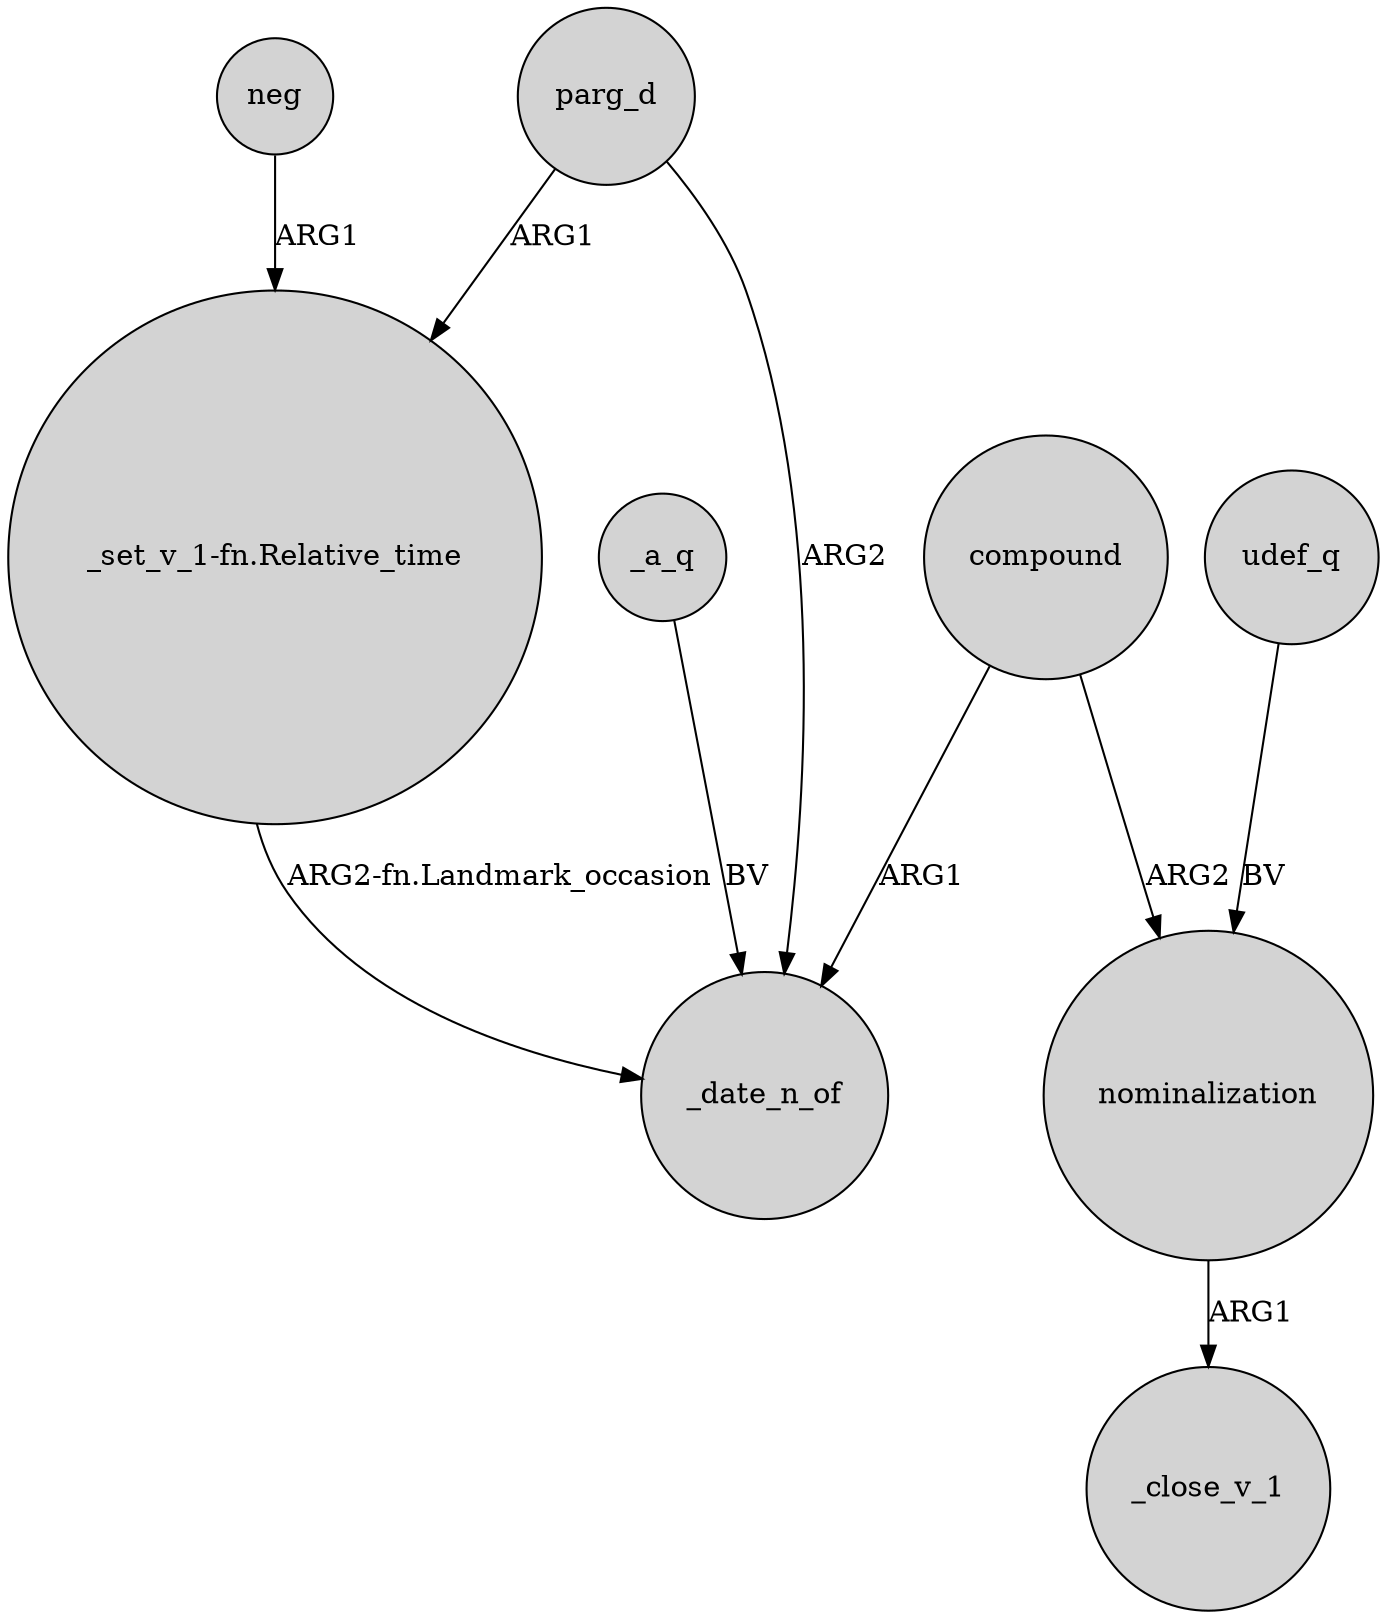 digraph {
	node [shape=circle style=filled]
	parg_d -> "_set_v_1-fn.Relative_time" [label=ARG1]
	parg_d -> _date_n_of [label=ARG2]
	nominalization -> _close_v_1 [label=ARG1]
	compound -> nominalization [label=ARG2]
	compound -> _date_n_of [label=ARG1]
	"_set_v_1-fn.Relative_time" -> _date_n_of [label="ARG2-fn.Landmark_occasion"]
	neg -> "_set_v_1-fn.Relative_time" [label=ARG1]
	_a_q -> _date_n_of [label=BV]
	udef_q -> nominalization [label=BV]
}
